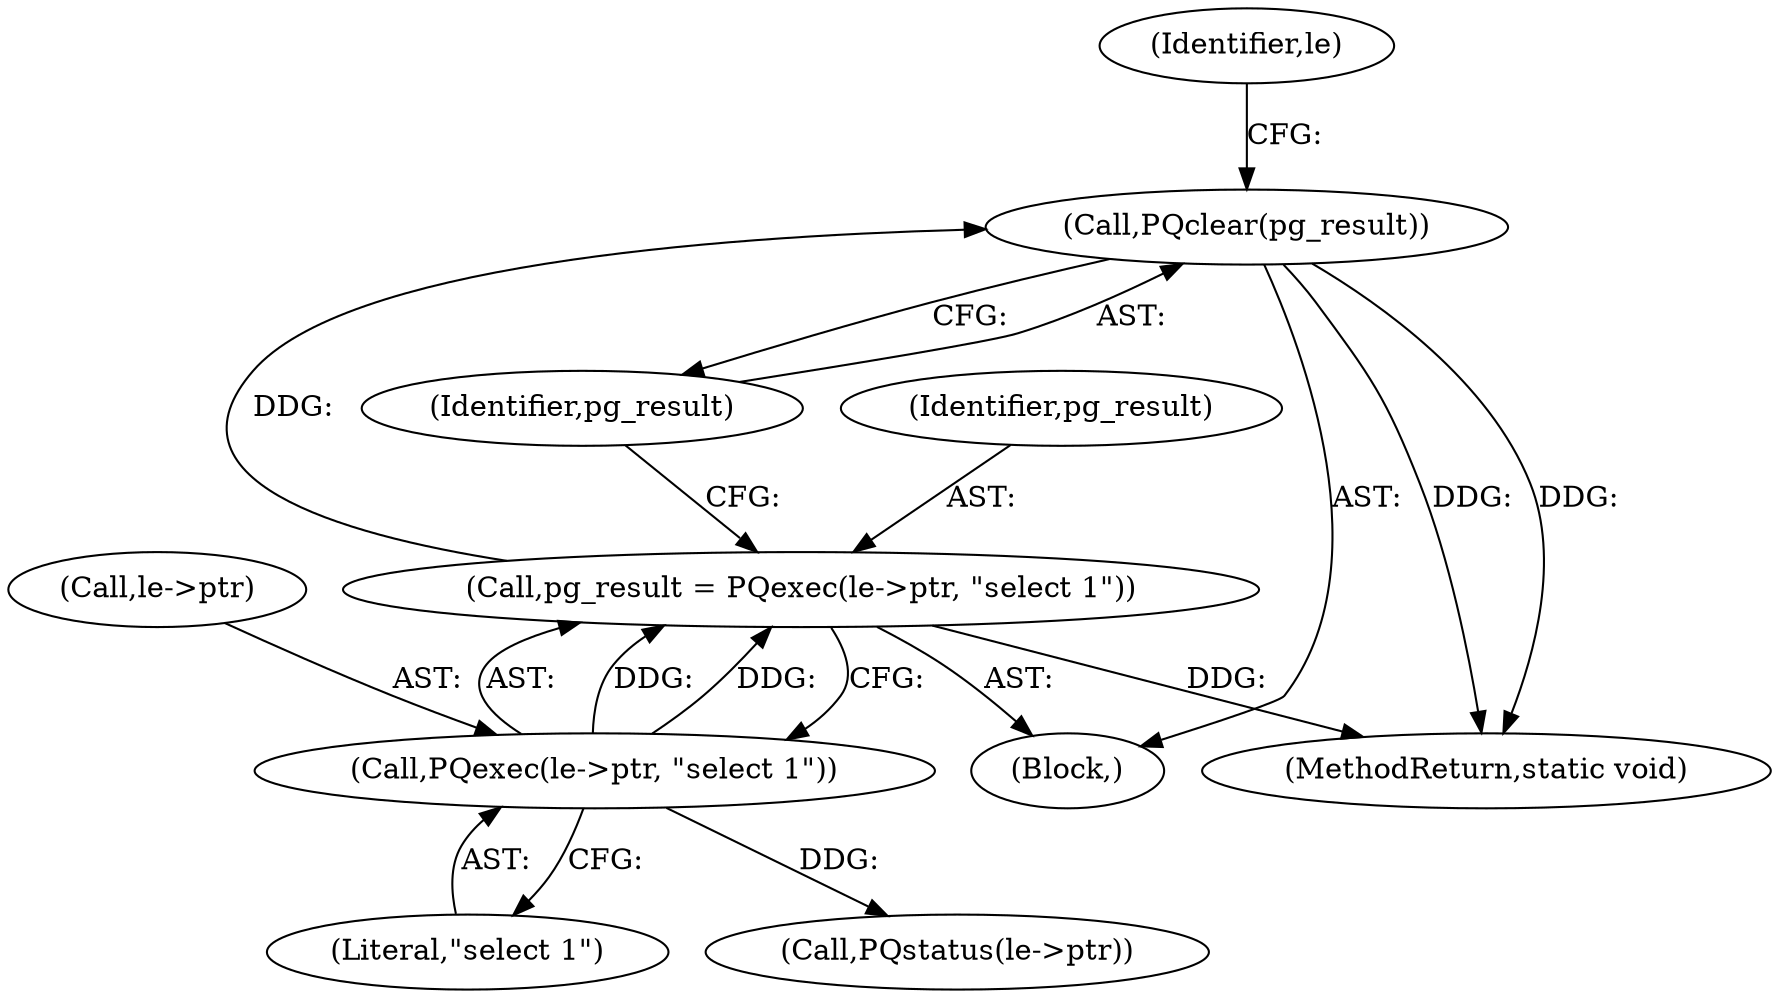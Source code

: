 digraph "0_php_4435b9142ff9813845d5c97ab29a5d637bedb257_5@API" {
"1000652" [label="(Call,PQclear(pg_result))"];
"1000645" [label="(Call,pg_result = PQexec(le->ptr, \"select 1\"))"];
"1000647" [label="(Call,PQexec(le->ptr, \"select 1\"))"];
"1000652" [label="(Call,PQclear(pg_result))"];
"1000653" [label="(Identifier,pg_result)"];
"1000651" [label="(Literal,\"select 1\")"];
"1000646" [label="(Identifier,pg_result)"];
"1000648" [label="(Call,le->ptr)"];
"1000656" [label="(Call,PQstatus(le->ptr))"];
"1000962" [label="(MethodReturn,static void)"];
"1000643" [label="(Block,)"];
"1000658" [label="(Identifier,le)"];
"1000647" [label="(Call,PQexec(le->ptr, \"select 1\"))"];
"1000645" [label="(Call,pg_result = PQexec(le->ptr, \"select 1\"))"];
"1000652" -> "1000643"  [label="AST: "];
"1000652" -> "1000653"  [label="CFG: "];
"1000653" -> "1000652"  [label="AST: "];
"1000658" -> "1000652"  [label="CFG: "];
"1000652" -> "1000962"  [label="DDG: "];
"1000652" -> "1000962"  [label="DDG: "];
"1000645" -> "1000652"  [label="DDG: "];
"1000645" -> "1000643"  [label="AST: "];
"1000645" -> "1000647"  [label="CFG: "];
"1000646" -> "1000645"  [label="AST: "];
"1000647" -> "1000645"  [label="AST: "];
"1000653" -> "1000645"  [label="CFG: "];
"1000645" -> "1000962"  [label="DDG: "];
"1000647" -> "1000645"  [label="DDG: "];
"1000647" -> "1000645"  [label="DDG: "];
"1000647" -> "1000651"  [label="CFG: "];
"1000648" -> "1000647"  [label="AST: "];
"1000651" -> "1000647"  [label="AST: "];
"1000647" -> "1000656"  [label="DDG: "];
}

